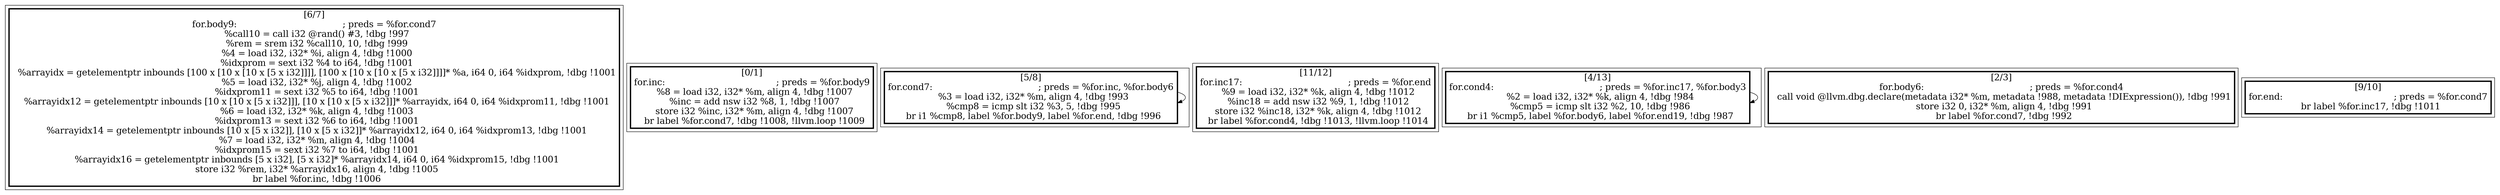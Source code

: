 
digraph G {





subgraph cluster6 {


node132 [penwidth=3.0,fontsize=20,shape=rectangle,label="[6/7]
for.body9:                                        ; preds = %for.cond7
  %call10 = call i32 @rand() #3, !dbg !997
  %rem = srem i32 %call10, 10, !dbg !999
  %4 = load i32, i32* %i, align 4, !dbg !1000
  %idxprom = sext i32 %4 to i64, !dbg !1001
  %arrayidx = getelementptr inbounds [100 x [10 x [10 x [5 x i32]]]], [100 x [10 x [10 x [5 x i32]]]]* %a, i64 0, i64 %idxprom, !dbg !1001
  %5 = load i32, i32* %j, align 4, !dbg !1002
  %idxprom11 = sext i32 %5 to i64, !dbg !1001
  %arrayidx12 = getelementptr inbounds [10 x [10 x [5 x i32]]], [10 x [10 x [5 x i32]]]* %arrayidx, i64 0, i64 %idxprom11, !dbg !1001
  %6 = load i32, i32* %k, align 4, !dbg !1003
  %idxprom13 = sext i32 %6 to i64, !dbg !1001
  %arrayidx14 = getelementptr inbounds [10 x [5 x i32]], [10 x [5 x i32]]* %arrayidx12, i64 0, i64 %idxprom13, !dbg !1001
  %7 = load i32, i32* %m, align 4, !dbg !1004
  %idxprom15 = sext i32 %7 to i64, !dbg !1001
  %arrayidx16 = getelementptr inbounds [5 x i32], [5 x i32]* %arrayidx14, i64 0, i64 %idxprom15, !dbg !1001
  store i32 %rem, i32* %arrayidx16, align 4, !dbg !1005
  br label %for.inc, !dbg !1006
" ]



}

subgraph cluster0 {


node126 [penwidth=3.0,fontsize=20,shape=rectangle,label="[0/1]
for.inc:                                          ; preds = %for.body9
  %8 = load i32, i32* %m, align 4, !dbg !1007
  %inc = add nsw i32 %8, 1, !dbg !1007
  store i32 %inc, i32* %m, align 4, !dbg !1007
  br label %for.cond7, !dbg !1008, !llvm.loop !1009
" ]



}

subgraph cluster5 {


node131 [penwidth=3.0,fontsize=20,shape=rectangle,label="[5/8]
for.cond7:                                        ; preds = %for.inc, %for.body6
  %3 = load i32, i32* %m, align 4, !dbg !993
  %cmp8 = icmp slt i32 %3, 5, !dbg !995
  br i1 %cmp8, label %for.body9, label %for.end, !dbg !996
" ]

node131->node131 [ ]


}

subgraph cluster1 {


node127 [penwidth=3.0,fontsize=20,shape=rectangle,label="[11/12]
for.inc17:                                        ; preds = %for.end
  %9 = load i32, i32* %k, align 4, !dbg !1012
  %inc18 = add nsw i32 %9, 1, !dbg !1012
  store i32 %inc18, i32* %k, align 4, !dbg !1012
  br label %for.cond4, !dbg !1013, !llvm.loop !1014
" ]



}

subgraph cluster2 {


node128 [penwidth=3.0,fontsize=20,shape=rectangle,label="[4/13]
for.cond4:                                        ; preds = %for.inc17, %for.body3
  %2 = load i32, i32* %k, align 4, !dbg !984
  %cmp5 = icmp slt i32 %2, 10, !dbg !986
  br i1 %cmp5, label %for.body6, label %for.end19, !dbg !987
" ]

node128->node128 [ ]


}

subgraph cluster3 {


node129 [penwidth=3.0,fontsize=20,shape=rectangle,label="[2/3]
for.body6:                                        ; preds = %for.cond4
  call void @llvm.dbg.declare(metadata i32* %m, metadata !988, metadata !DIExpression()), !dbg !991
  store i32 0, i32* %m, align 4, !dbg !991
  br label %for.cond7, !dbg !992
" ]



}

subgraph cluster4 {


node130 [penwidth=3.0,fontsize=20,shape=rectangle,label="[9/10]
for.end:                                          ; preds = %for.cond7
  br label %for.inc17, !dbg !1011
" ]



}

}
